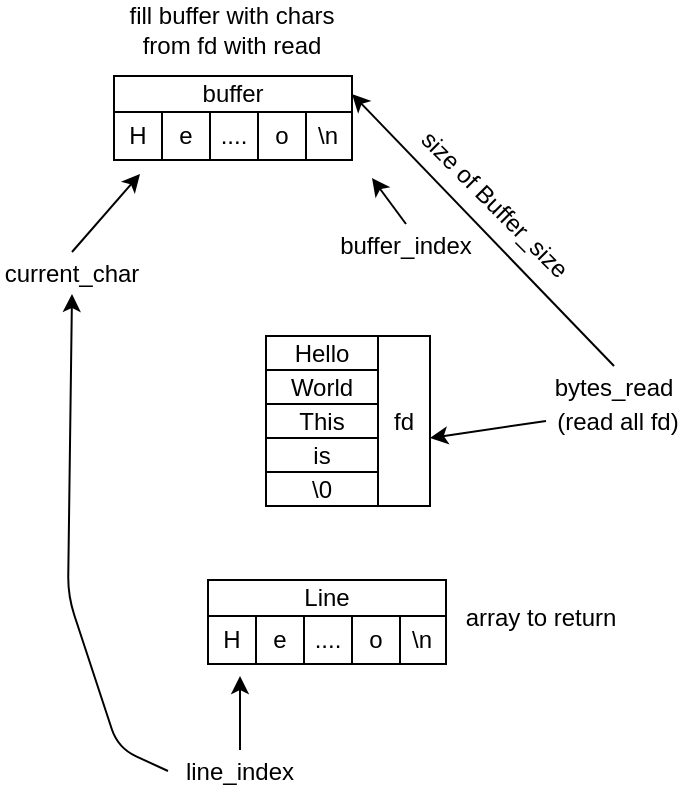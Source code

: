 <mxfile>
    <diagram id="9oQjRgAzvWI0riyVlbKZ" name="Page-1">
        <mxGraphModel dx="757" dy="1084" grid="0" gridSize="10" guides="1" tooltips="1" connect="1" arrows="1" fold="1" page="1" pageScale="1" pageWidth="850" pageHeight="1100" background="none" math="0" shadow="0">
            <root>
                <mxCell id="0"/>
                <mxCell id="1" parent="0"/>
                <mxCell id="EPhykhxUrNCwXVirl36i-21" value="fill buffer with chars from fd with read" style="text;html=1;strokeColor=none;fillColor=none;align=center;verticalAlign=middle;whiteSpace=wrap;rounded=0;" parent="1" vertex="1">
                    <mxGeometry x="241" y="280" width="128" height="30" as="geometry"/>
                </mxCell>
                <mxCell id="EPhykhxUrNCwXVirl36i-45" value="array to return" style="text;html=1;align=center;verticalAlign=middle;resizable=0;points=[];autosize=1;strokeColor=none;fillColor=none;" parent="1" vertex="1">
                    <mxGeometry x="412" y="576" width="93" height="26" as="geometry"/>
                </mxCell>
                <mxCell id="EPhykhxUrNCwXVirl36i-48" value="" style="edgeStyle=none;orthogonalLoop=1;jettySize=auto;html=1;exitX=0;exitY=0.5;exitDx=0;exitDy=0;entryX=1;entryY=0.6;entryDx=0;entryDy=0;entryPerimeter=0;" parent="1" source="EPhykhxUrNCwXVirl36i-20" target="EPhykhxUrNCwXVirl36i-19" edge="1">
                    <mxGeometry width="100" relative="1" as="geometry">
                        <mxPoint x="407" y="421" as="sourcePoint"/>
                        <mxPoint x="507" y="421" as="targetPoint"/>
                        <Array as="points"/>
                    </mxGeometry>
                </mxCell>
                <mxCell id="EPhykhxUrNCwXVirl36i-49" value="" style="edgeStyle=none;orthogonalLoop=1;jettySize=auto;html=1;exitX=0.5;exitY=0;exitDx=0;exitDy=0;entryX=1;entryY=0.5;entryDx=0;entryDy=0;" parent="1" source="18" target="EPhykhxUrNCwXVirl36i-40" edge="1">
                    <mxGeometry width="100" relative="1" as="geometry">
                        <mxPoint x="442" y="437" as="sourcePoint"/>
                        <mxPoint x="542" y="437" as="targetPoint"/>
                        <Array as="points"/>
                    </mxGeometry>
                </mxCell>
                <mxCell id="EPhykhxUrNCwXVirl36i-50" value="size of Buffer_size" style="text;html=1;align=center;verticalAlign=middle;resizable=0;points=[];autosize=1;strokeColor=none;fillColor=none;rotation=45;" parent="1" vertex="1">
                    <mxGeometry x="378" y="369" width="116" height="26" as="geometry"/>
                </mxCell>
                <mxCell id="EPhykhxUrNCwXVirl36i-52" value="" style="group" parent="1" vertex="1" connectable="0">
                    <mxGeometry x="189" y="367" width="72" height="60" as="geometry"/>
                </mxCell>
                <mxCell id="14" value="current_char" style="text;html=1;strokeColor=none;fillColor=none;align=center;verticalAlign=middle;whiteSpace=wrap;rounded=0;" parent="EPhykhxUrNCwXVirl36i-52" vertex="1">
                    <mxGeometry y="39" width="72" height="21" as="geometry"/>
                </mxCell>
                <mxCell id="EPhykhxUrNCwXVirl36i-51" value="" style="edgeStyle=none;orthogonalLoop=1;jettySize=auto;html=1;exitX=0.5;exitY=0;exitDx=0;exitDy=0;" parent="EPhykhxUrNCwXVirl36i-52" source="14" edge="1">
                    <mxGeometry width="100" relative="1" as="geometry">
                        <mxPoint x="-17" y="23" as="sourcePoint"/>
                        <mxPoint x="70" as="targetPoint"/>
                        <Array as="points"/>
                    </mxGeometry>
                </mxCell>
                <mxCell id="EPhykhxUrNCwXVirl36i-53" value="" style="group" parent="1" vertex="1" connectable="0">
                    <mxGeometry x="356" y="369" width="72" height="44" as="geometry"/>
                </mxCell>
                <mxCell id="EPhykhxUrNCwXVirl36i-18" value="buffer_index" style="text;html=1;strokeColor=none;fillColor=none;align=center;verticalAlign=middle;whiteSpace=wrap;rounded=0;" parent="EPhykhxUrNCwXVirl36i-53" vertex="1">
                    <mxGeometry y="23" width="72" height="21" as="geometry"/>
                </mxCell>
                <mxCell id="EPhykhxUrNCwXVirl36i-27" value="" style="endArrow=classic;html=1;exitX=0.5;exitY=0;exitDx=0;exitDy=0;" parent="EPhykhxUrNCwXVirl36i-53" source="EPhykhxUrNCwXVirl36i-18" edge="1">
                    <mxGeometry width="50" height="50" relative="1" as="geometry">
                        <mxPoint x="15" y="59" as="sourcePoint"/>
                        <mxPoint x="19" as="targetPoint"/>
                    </mxGeometry>
                </mxCell>
                <mxCell id="EPhykhxUrNCwXVirl36i-54" value="" style="group" parent="1" vertex="1" connectable="0">
                    <mxGeometry x="273" y="618" width="72" height="58" as="geometry"/>
                </mxCell>
                <mxCell id="EPhykhxUrNCwXVirl36i-46" value="line_index" style="text;html=1;strokeColor=none;fillColor=none;align=center;verticalAlign=middle;whiteSpace=wrap;rounded=0;" parent="EPhykhxUrNCwXVirl36i-54" vertex="1">
                    <mxGeometry y="37" width="72" height="21" as="geometry"/>
                </mxCell>
                <mxCell id="EPhykhxUrNCwXVirl36i-47" value="" style="endArrow=classic;html=1;exitX=0.5;exitY=0;exitDx=0;exitDy=0;" parent="EPhykhxUrNCwXVirl36i-54" source="EPhykhxUrNCwXVirl36i-46" edge="1">
                    <mxGeometry width="50" height="50" relative="1" as="geometry">
                        <mxPoint x="15" y="73" as="sourcePoint"/>
                        <mxPoint x="36" as="targetPoint"/>
                    </mxGeometry>
                </mxCell>
                <mxCell id="EPhykhxUrNCwXVirl36i-55" value="" style="group" parent="1" vertex="1" connectable="0">
                    <mxGeometry x="460" y="463" width="74" height="38" as="geometry"/>
                </mxCell>
                <mxCell id="18" value="bytes_read" style="text;html=1;strokeColor=none;fillColor=none;align=center;verticalAlign=middle;whiteSpace=wrap;rounded=0;" parent="EPhykhxUrNCwXVirl36i-55" vertex="1">
                    <mxGeometry width="72" height="21" as="geometry"/>
                </mxCell>
                <mxCell id="EPhykhxUrNCwXVirl36i-20" value="(read all fd)" style="text;html=1;strokeColor=none;fillColor=none;align=center;verticalAlign=middle;whiteSpace=wrap;rounded=0;" parent="EPhykhxUrNCwXVirl36i-55" vertex="1">
                    <mxGeometry x="2" y="17" width="72" height="21" as="geometry"/>
                </mxCell>
                <mxCell id="EPhykhxUrNCwXVirl36i-56" value="" style="group" parent="1" vertex="1" connectable="0">
                    <mxGeometry x="246" y="318" width="119" height="42" as="geometry"/>
                </mxCell>
                <mxCell id="EPhykhxUrNCwXVirl36i-39" value="\n" style="rounded=0;whiteSpace=wrap;html=1;" parent="EPhykhxUrNCwXVirl36i-56" vertex="1">
                    <mxGeometry x="95" y="18" width="24" height="24" as="geometry"/>
                </mxCell>
                <mxCell id="EPhykhxUrNCwXVirl36i-40" value="buffer" style="rounded=0;whiteSpace=wrap;html=1;" parent="EPhykhxUrNCwXVirl36i-56" vertex="1">
                    <mxGeometry width="119" height="18" as="geometry"/>
                </mxCell>
                <mxCell id="EPhykhxUrNCwXVirl36i-41" value="o" style="rounded=0;whiteSpace=wrap;html=1;" parent="EPhykhxUrNCwXVirl36i-56" vertex="1">
                    <mxGeometry x="72" y="18" width="24" height="24" as="geometry"/>
                </mxCell>
                <mxCell id="EPhykhxUrNCwXVirl36i-42" value="...." style="rounded=0;whiteSpace=wrap;html=1;" parent="EPhykhxUrNCwXVirl36i-56" vertex="1">
                    <mxGeometry x="48" y="18" width="24" height="24" as="geometry"/>
                </mxCell>
                <mxCell id="EPhykhxUrNCwXVirl36i-43" value="e" style="rounded=0;whiteSpace=wrap;html=1;" parent="EPhykhxUrNCwXVirl36i-56" vertex="1">
                    <mxGeometry x="24" y="18" width="24" height="24" as="geometry"/>
                </mxCell>
                <mxCell id="EPhykhxUrNCwXVirl36i-44" value="H" style="rounded=0;whiteSpace=wrap;html=1;" parent="EPhykhxUrNCwXVirl36i-56" vertex="1">
                    <mxGeometry y="18" width="24" height="24" as="geometry"/>
                </mxCell>
                <mxCell id="EPhykhxUrNCwXVirl36i-57" value="" style="group" parent="1" vertex="1" connectable="0">
                    <mxGeometry x="293" y="570" width="119" height="42" as="geometry"/>
                </mxCell>
                <mxCell id="EPhykhxUrNCwXVirl36i-28" value="\n" style="rounded=0;whiteSpace=wrap;html=1;" parent="EPhykhxUrNCwXVirl36i-57" vertex="1">
                    <mxGeometry x="95" y="18" width="24" height="24" as="geometry"/>
                </mxCell>
                <mxCell id="EPhykhxUrNCwXVirl36i-32" value="Line" style="rounded=0;whiteSpace=wrap;html=1;" parent="EPhykhxUrNCwXVirl36i-57" vertex="1">
                    <mxGeometry width="119" height="18" as="geometry"/>
                </mxCell>
                <mxCell id="EPhykhxUrNCwXVirl36i-35" value="o" style="rounded=0;whiteSpace=wrap;html=1;" parent="EPhykhxUrNCwXVirl36i-57" vertex="1">
                    <mxGeometry x="72" y="18" width="24" height="24" as="geometry"/>
                </mxCell>
                <mxCell id="EPhykhxUrNCwXVirl36i-36" value="...." style="rounded=0;whiteSpace=wrap;html=1;" parent="EPhykhxUrNCwXVirl36i-57" vertex="1">
                    <mxGeometry x="48" y="18" width="24" height="24" as="geometry"/>
                </mxCell>
                <mxCell id="EPhykhxUrNCwXVirl36i-37" value="e" style="rounded=0;whiteSpace=wrap;html=1;" parent="EPhykhxUrNCwXVirl36i-57" vertex="1">
                    <mxGeometry x="24" y="18" width="24" height="24" as="geometry"/>
                </mxCell>
                <mxCell id="EPhykhxUrNCwXVirl36i-38" value="H" style="rounded=0;whiteSpace=wrap;html=1;" parent="EPhykhxUrNCwXVirl36i-57" vertex="1">
                    <mxGeometry y="18" width="24" height="24" as="geometry"/>
                </mxCell>
                <mxCell id="EPhykhxUrNCwXVirl36i-58" value="" style="group" parent="1" vertex="1" connectable="0">
                    <mxGeometry x="322" y="448" width="82" height="85" as="geometry"/>
                </mxCell>
                <mxCell id="3" value="Hello" style="rounded=0;whiteSpace=wrap;html=1;" parent="EPhykhxUrNCwXVirl36i-58" vertex="1">
                    <mxGeometry width="56" height="17" as="geometry"/>
                </mxCell>
                <mxCell id="10" value="World" style="rounded=0;whiteSpace=wrap;html=1;" parent="EPhykhxUrNCwXVirl36i-58" vertex="1">
                    <mxGeometry y="17" width="56" height="17" as="geometry"/>
                </mxCell>
                <mxCell id="11" value="This" style="rounded=0;whiteSpace=wrap;html=1;" parent="EPhykhxUrNCwXVirl36i-58" vertex="1">
                    <mxGeometry y="34" width="56" height="17" as="geometry"/>
                </mxCell>
                <mxCell id="12" value="is" style="rounded=0;whiteSpace=wrap;html=1;" parent="EPhykhxUrNCwXVirl36i-58" vertex="1">
                    <mxGeometry y="51" width="56" height="17" as="geometry"/>
                </mxCell>
                <mxCell id="13" value="\0" style="rounded=0;whiteSpace=wrap;html=1;" parent="EPhykhxUrNCwXVirl36i-58" vertex="1">
                    <mxGeometry y="68" width="56" height="17" as="geometry"/>
                </mxCell>
                <mxCell id="EPhykhxUrNCwXVirl36i-19" value="fd" style="rounded=0;whiteSpace=wrap;html=1;" parent="EPhykhxUrNCwXVirl36i-58" vertex="1">
                    <mxGeometry x="56" width="26" height="85" as="geometry"/>
                </mxCell>
                <mxCell id="EPhykhxUrNCwXVirl36i-59" value="" style="endArrow=classic;html=1;entryX=0.5;entryY=1;entryDx=0;entryDy=0;exitX=0;exitY=0.5;exitDx=0;exitDy=0;" parent="1" source="EPhykhxUrNCwXVirl36i-46" target="14" edge="1">
                    <mxGeometry width="50" height="50" relative="1" as="geometry">
                        <mxPoint x="124" y="630" as="sourcePoint"/>
                        <mxPoint x="328" y="433" as="targetPoint"/>
                        <Array as="points">
                            <mxPoint x="248" y="654"/>
                            <mxPoint x="223" y="578"/>
                        </Array>
                    </mxGeometry>
                </mxCell>
            </root>
        </mxGraphModel>
    </diagram>
</mxfile>
